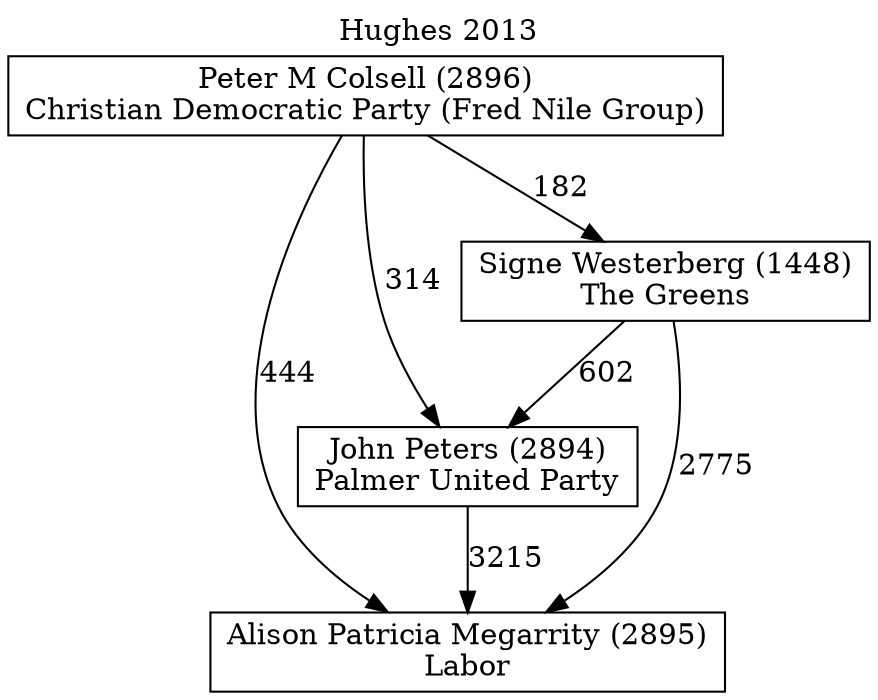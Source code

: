 // House preference flow
digraph "Alison Patricia Megarrity (2895)_Hughes_2013" {
	graph [label="Hughes 2013" labelloc=t mclimit=10]
	node [shape=box]
	"Alison Patricia Megarrity (2895)" [label="Alison Patricia Megarrity (2895)
Labor"]
	"John Peters (2894)" [label="John Peters (2894)
Palmer United Party"]
	"Signe Westerberg (1448)" [label="Signe Westerberg (1448)
The Greens"]
	"Peter M Colsell (2896)" [label="Peter M Colsell (2896)
Christian Democratic Party (Fred Nile Group)"]
	"John Peters (2894)" -> "Alison Patricia Megarrity (2895)" [label=3215]
	"Signe Westerberg (1448)" -> "John Peters (2894)" [label=602]
	"Peter M Colsell (2896)" -> "Signe Westerberg (1448)" [label=182]
	"Signe Westerberg (1448)" -> "Alison Patricia Megarrity (2895)" [label=2775]
	"Peter M Colsell (2896)" -> "Alison Patricia Megarrity (2895)" [label=444]
	"Peter M Colsell (2896)" -> "John Peters (2894)" [label=314]
}

